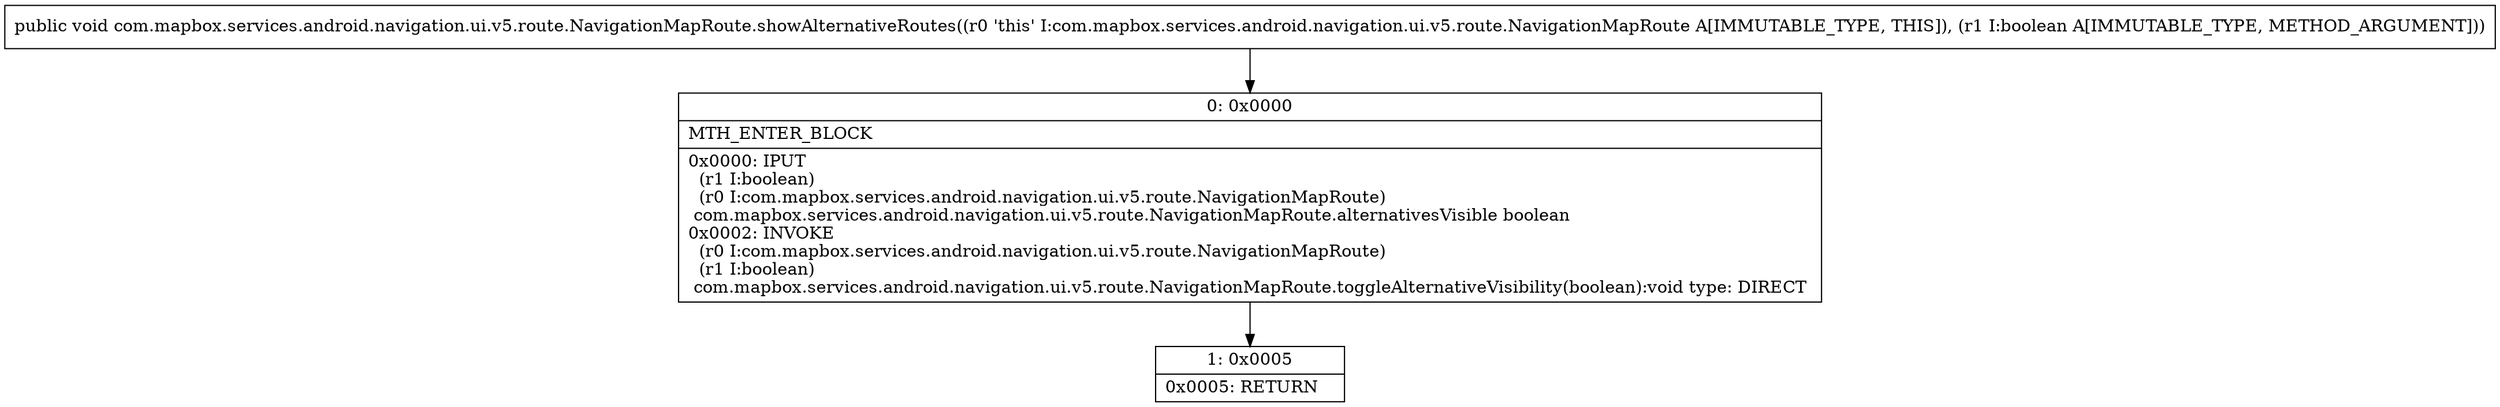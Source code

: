 digraph "CFG forcom.mapbox.services.android.navigation.ui.v5.route.NavigationMapRoute.showAlternativeRoutes(Z)V" {
Node_0 [shape=record,label="{0\:\ 0x0000|MTH_ENTER_BLOCK\l|0x0000: IPUT  \l  (r1 I:boolean)\l  (r0 I:com.mapbox.services.android.navigation.ui.v5.route.NavigationMapRoute)\l com.mapbox.services.android.navigation.ui.v5.route.NavigationMapRoute.alternativesVisible boolean \l0x0002: INVOKE  \l  (r0 I:com.mapbox.services.android.navigation.ui.v5.route.NavigationMapRoute)\l  (r1 I:boolean)\l com.mapbox.services.android.navigation.ui.v5.route.NavigationMapRoute.toggleAlternativeVisibility(boolean):void type: DIRECT \l}"];
Node_1 [shape=record,label="{1\:\ 0x0005|0x0005: RETURN   \l}"];
MethodNode[shape=record,label="{public void com.mapbox.services.android.navigation.ui.v5.route.NavigationMapRoute.showAlternativeRoutes((r0 'this' I:com.mapbox.services.android.navigation.ui.v5.route.NavigationMapRoute A[IMMUTABLE_TYPE, THIS]), (r1 I:boolean A[IMMUTABLE_TYPE, METHOD_ARGUMENT])) }"];
MethodNode -> Node_0;
Node_0 -> Node_1;
}

